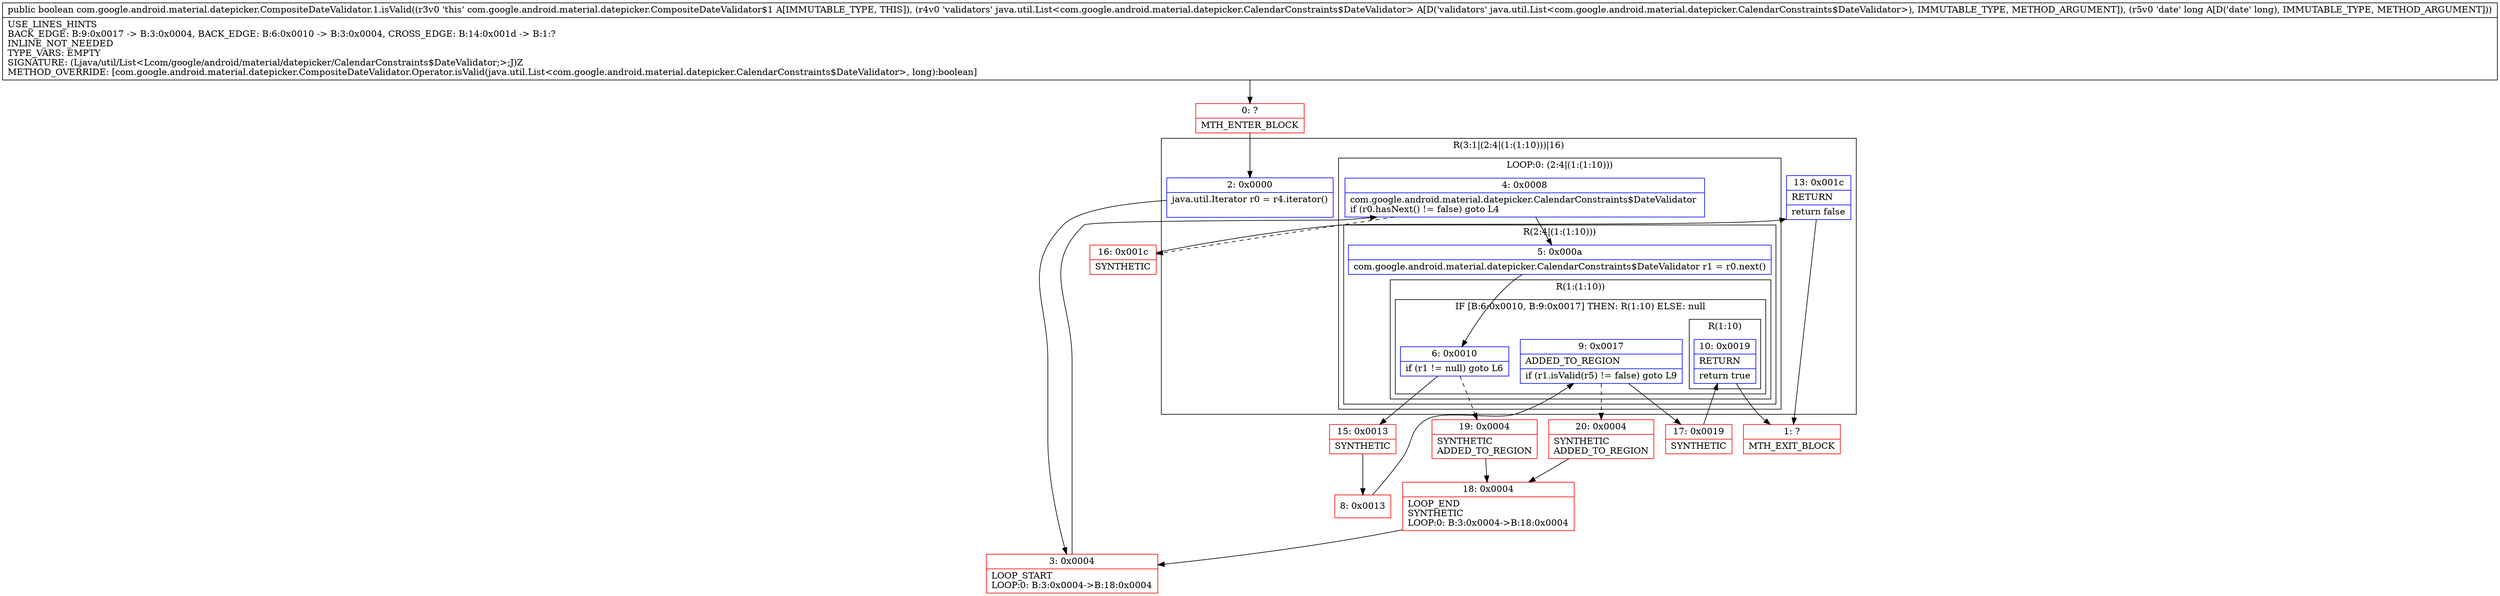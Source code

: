 digraph "CFG forcom.google.android.material.datepicker.CompositeDateValidator.1.isValid(Ljava\/util\/List;J)Z" {
subgraph cluster_Region_246858009 {
label = "R(3:1|(2:4|(1:(1:10)))|16)";
node [shape=record,color=blue];
Node_2 [shape=record,label="{2\:\ 0x0000|java.util.Iterator r0 = r4.iterator()\l\l}"];
subgraph cluster_LoopRegion_1160782471 {
label = "LOOP:0: (2:4|(1:(1:10)))";
node [shape=record,color=blue];
Node_4 [shape=record,label="{4\:\ 0x0008|com.google.android.material.datepicker.CalendarConstraints$DateValidator \lif (r0.hasNext() != false) goto L4\l}"];
subgraph cluster_Region_1411690373 {
label = "R(2:4|(1:(1:10)))";
node [shape=record,color=blue];
Node_5 [shape=record,label="{5\:\ 0x000a|com.google.android.material.datepicker.CalendarConstraints$DateValidator r1 = r0.next()\l}"];
subgraph cluster_Region_1031739625 {
label = "R(1:(1:10))";
node [shape=record,color=blue];
subgraph cluster_IfRegion_91859030 {
label = "IF [B:6:0x0010, B:9:0x0017] THEN: R(1:10) ELSE: null";
node [shape=record,color=blue];
Node_6 [shape=record,label="{6\:\ 0x0010|if (r1 != null) goto L6\l}"];
Node_9 [shape=record,label="{9\:\ 0x0017|ADDED_TO_REGION\l|if (r1.isValid(r5) != false) goto L9\l}"];
subgraph cluster_Region_1092191844 {
label = "R(1:10)";
node [shape=record,color=blue];
Node_10 [shape=record,label="{10\:\ 0x0019|RETURN\l|return true\l}"];
}
}
}
}
}
Node_13 [shape=record,label="{13\:\ 0x001c|RETURN\l|return false\l}"];
}
Node_0 [shape=record,color=red,label="{0\:\ ?|MTH_ENTER_BLOCK\l}"];
Node_3 [shape=record,color=red,label="{3\:\ 0x0004|LOOP_START\lLOOP:0: B:3:0x0004\-\>B:18:0x0004\l}"];
Node_15 [shape=record,color=red,label="{15\:\ 0x0013|SYNTHETIC\l}"];
Node_8 [shape=record,color=red,label="{8\:\ 0x0013}"];
Node_17 [shape=record,color=red,label="{17\:\ 0x0019|SYNTHETIC\l}"];
Node_1 [shape=record,color=red,label="{1\:\ ?|MTH_EXIT_BLOCK\l}"];
Node_20 [shape=record,color=red,label="{20\:\ 0x0004|SYNTHETIC\lADDED_TO_REGION\l}"];
Node_18 [shape=record,color=red,label="{18\:\ 0x0004|LOOP_END\lSYNTHETIC\lLOOP:0: B:3:0x0004\-\>B:18:0x0004\l}"];
Node_19 [shape=record,color=red,label="{19\:\ 0x0004|SYNTHETIC\lADDED_TO_REGION\l}"];
Node_16 [shape=record,color=red,label="{16\:\ 0x001c|SYNTHETIC\l}"];
MethodNode[shape=record,label="{public boolean com.google.android.material.datepicker.CompositeDateValidator.1.isValid((r3v0 'this' com.google.android.material.datepicker.CompositeDateValidator$1 A[IMMUTABLE_TYPE, THIS]), (r4v0 'validators' java.util.List\<com.google.android.material.datepicker.CalendarConstraints$DateValidator\> A[D('validators' java.util.List\<com.google.android.material.datepicker.CalendarConstraints$DateValidator\>), IMMUTABLE_TYPE, METHOD_ARGUMENT]), (r5v0 'date' long A[D('date' long), IMMUTABLE_TYPE, METHOD_ARGUMENT]))  | USE_LINES_HINTS\lBACK_EDGE: B:9:0x0017 \-\> B:3:0x0004, BACK_EDGE: B:6:0x0010 \-\> B:3:0x0004, CROSS_EDGE: B:14:0x001d \-\> B:1:?\lINLINE_NOT_NEEDED\lTYPE_VARS: EMPTY\lSIGNATURE: (Ljava\/util\/List\<Lcom\/google\/android\/material\/datepicker\/CalendarConstraints$DateValidator;\>;J)Z\lMETHOD_OVERRIDE: [com.google.android.material.datepicker.CompositeDateValidator.Operator.isValid(java.util.List\<com.google.android.material.datepicker.CalendarConstraints$DateValidator\>, long):boolean]\l}"];
MethodNode -> Node_0;Node_2 -> Node_3;
Node_4 -> Node_5;
Node_4 -> Node_16[style=dashed];
Node_5 -> Node_6;
Node_6 -> Node_15;
Node_6 -> Node_19[style=dashed];
Node_9 -> Node_17;
Node_9 -> Node_20[style=dashed];
Node_10 -> Node_1;
Node_13 -> Node_1;
Node_0 -> Node_2;
Node_3 -> Node_4;
Node_15 -> Node_8;
Node_8 -> Node_9;
Node_17 -> Node_10;
Node_20 -> Node_18;
Node_18 -> Node_3;
Node_19 -> Node_18;
Node_16 -> Node_13;
}

